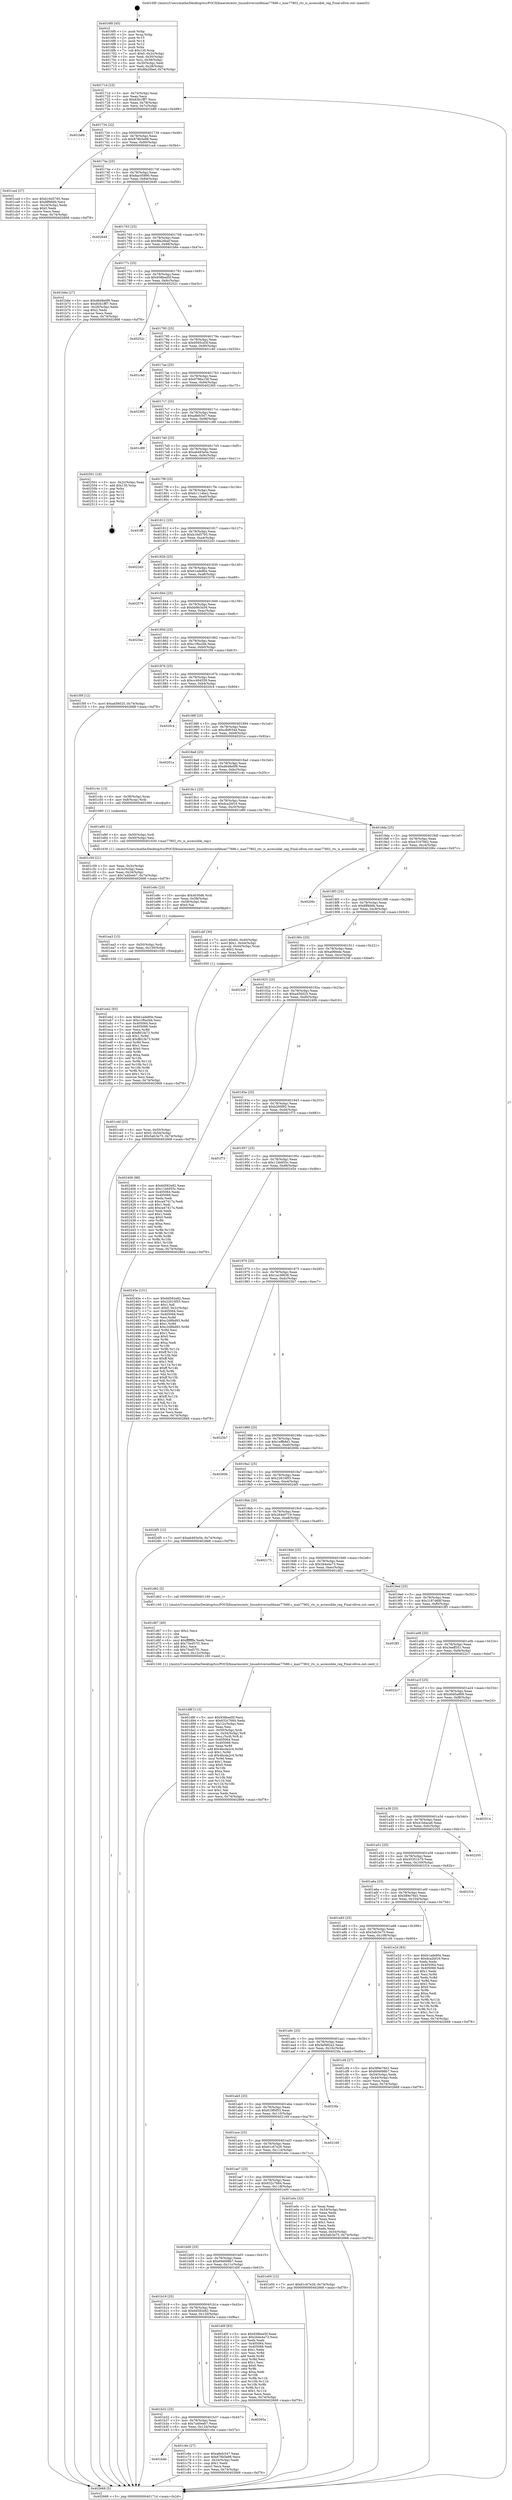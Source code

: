 digraph "0x4016f0" {
  label = "0x4016f0 (/mnt/c/Users/mathe/Desktop/tcc/POCII/binaries/extr_linuxdriversmfdmax77686.c_max77802_rtc_is_accessible_reg_Final-ollvm.out::main(0))"
  labelloc = "t"
  node[shape=record]

  Entry [label="",width=0.3,height=0.3,shape=circle,fillcolor=black,style=filled]
  "0x40171d" [label="{
     0x40171d [23]\l
     | [instrs]\l
     &nbsp;&nbsp;0x40171d \<+3\>: mov -0x74(%rbp),%eax\l
     &nbsp;&nbsp;0x401720 \<+2\>: mov %eax,%ecx\l
     &nbsp;&nbsp;0x401722 \<+6\>: sub $0x83b1fff7,%ecx\l
     &nbsp;&nbsp;0x401728 \<+3\>: mov %eax,-0x78(%rbp)\l
     &nbsp;&nbsp;0x40172b \<+3\>: mov %ecx,-0x7c(%rbp)\l
     &nbsp;&nbsp;0x40172e \<+6\>: je 0000000000401b89 \<main+0x499\>\l
  }"]
  "0x401b89" [label="{
     0x401b89\l
  }", style=dashed]
  "0x401734" [label="{
     0x401734 [22]\l
     | [instrs]\l
     &nbsp;&nbsp;0x401734 \<+5\>: jmp 0000000000401739 \<main+0x49\>\l
     &nbsp;&nbsp;0x401739 \<+3\>: mov -0x78(%rbp),%eax\l
     &nbsp;&nbsp;0x40173c \<+5\>: sub $0x878b5e98,%eax\l
     &nbsp;&nbsp;0x401741 \<+3\>: mov %eax,-0x80(%rbp)\l
     &nbsp;&nbsp;0x401744 \<+6\>: je 0000000000401ca4 \<main+0x5b4\>\l
  }"]
  Exit [label="",width=0.3,height=0.3,shape=circle,fillcolor=black,style=filled,peripheries=2]
  "0x401ca4" [label="{
     0x401ca4 [27]\l
     | [instrs]\l
     &nbsp;&nbsp;0x401ca4 \<+5\>: mov $0xb16d5765,%eax\l
     &nbsp;&nbsp;0x401ca9 \<+5\>: mov $0x8ff466b,%ecx\l
     &nbsp;&nbsp;0x401cae \<+3\>: mov -0x24(%rbp),%edx\l
     &nbsp;&nbsp;0x401cb1 \<+3\>: cmp $0x0,%edx\l
     &nbsp;&nbsp;0x401cb4 \<+3\>: cmove %ecx,%eax\l
     &nbsp;&nbsp;0x401cb7 \<+3\>: mov %eax,-0x74(%rbp)\l
     &nbsp;&nbsp;0x401cba \<+5\>: jmp 0000000000402668 \<main+0xf78\>\l
  }"]
  "0x40174a" [label="{
     0x40174a [25]\l
     | [instrs]\l
     &nbsp;&nbsp;0x40174a \<+5\>: jmp 000000000040174f \<main+0x5f\>\l
     &nbsp;&nbsp;0x40174f \<+3\>: mov -0x78(%rbp),%eax\l
     &nbsp;&nbsp;0x401752 \<+5\>: sub $0x8ac05890,%eax\l
     &nbsp;&nbsp;0x401757 \<+6\>: mov %eax,-0x84(%rbp)\l
     &nbsp;&nbsp;0x40175d \<+6\>: je 0000000000402649 \<main+0xf59\>\l
  }"]
  "0x401eb2" [label="{
     0x401eb2 [93]\l
     | [instrs]\l
     &nbsp;&nbsp;0x401eb2 \<+5\>: mov $0xb1ade80e,%eax\l
     &nbsp;&nbsp;0x401eb7 \<+5\>: mov $0xc1f6a2bb,%esi\l
     &nbsp;&nbsp;0x401ebc \<+7\>: mov 0x405064,%ecx\l
     &nbsp;&nbsp;0x401ec3 \<+7\>: mov 0x405068,%edx\l
     &nbsp;&nbsp;0x401eca \<+3\>: mov %ecx,%r8d\l
     &nbsp;&nbsp;0x401ecd \<+7\>: sub $0xffd1fa73,%r8d\l
     &nbsp;&nbsp;0x401ed4 \<+4\>: sub $0x1,%r8d\l
     &nbsp;&nbsp;0x401ed8 \<+7\>: add $0xffd1fa73,%r8d\l
     &nbsp;&nbsp;0x401edf \<+4\>: imul %r8d,%ecx\l
     &nbsp;&nbsp;0x401ee3 \<+3\>: and $0x1,%ecx\l
     &nbsp;&nbsp;0x401ee6 \<+3\>: cmp $0x0,%ecx\l
     &nbsp;&nbsp;0x401ee9 \<+4\>: sete %r9b\l
     &nbsp;&nbsp;0x401eed \<+3\>: cmp $0xa,%edx\l
     &nbsp;&nbsp;0x401ef0 \<+4\>: setl %r10b\l
     &nbsp;&nbsp;0x401ef4 \<+3\>: mov %r9b,%r11b\l
     &nbsp;&nbsp;0x401ef7 \<+3\>: and %r10b,%r11b\l
     &nbsp;&nbsp;0x401efa \<+3\>: xor %r10b,%r9b\l
     &nbsp;&nbsp;0x401efd \<+3\>: or %r9b,%r11b\l
     &nbsp;&nbsp;0x401f00 \<+4\>: test $0x1,%r11b\l
     &nbsp;&nbsp;0x401f04 \<+3\>: cmovne %esi,%eax\l
     &nbsp;&nbsp;0x401f07 \<+3\>: mov %eax,-0x74(%rbp)\l
     &nbsp;&nbsp;0x401f0a \<+5\>: jmp 0000000000402668 \<main+0xf78\>\l
  }"]
  "0x402649" [label="{
     0x402649\l
  }", style=dashed]
  "0x401763" [label="{
     0x401763 [25]\l
     | [instrs]\l
     &nbsp;&nbsp;0x401763 \<+5\>: jmp 0000000000401768 \<main+0x78\>\l
     &nbsp;&nbsp;0x401768 \<+3\>: mov -0x78(%rbp),%eax\l
     &nbsp;&nbsp;0x40176b \<+5\>: sub $0x8fa26bef,%eax\l
     &nbsp;&nbsp;0x401770 \<+6\>: mov %eax,-0x88(%rbp)\l
     &nbsp;&nbsp;0x401776 \<+6\>: je 0000000000401b6e \<main+0x47e\>\l
  }"]
  "0x401ea3" [label="{
     0x401ea3 [15]\l
     | [instrs]\l
     &nbsp;&nbsp;0x401ea3 \<+4\>: mov -0x50(%rbp),%rdi\l
     &nbsp;&nbsp;0x401ea7 \<+6\>: mov %eax,-0x130(%rbp)\l
     &nbsp;&nbsp;0x401ead \<+5\>: call 0000000000401030 \<free@plt\>\l
     | [calls]\l
     &nbsp;&nbsp;0x401030 \{1\} (unknown)\l
  }"]
  "0x401b6e" [label="{
     0x401b6e [27]\l
     | [instrs]\l
     &nbsp;&nbsp;0x401b6e \<+5\>: mov $0xd648e0f9,%eax\l
     &nbsp;&nbsp;0x401b73 \<+5\>: mov $0x83b1fff7,%ecx\l
     &nbsp;&nbsp;0x401b78 \<+3\>: mov -0x28(%rbp),%edx\l
     &nbsp;&nbsp;0x401b7b \<+3\>: cmp $0x2,%edx\l
     &nbsp;&nbsp;0x401b7e \<+3\>: cmovne %ecx,%eax\l
     &nbsp;&nbsp;0x401b81 \<+3\>: mov %eax,-0x74(%rbp)\l
     &nbsp;&nbsp;0x401b84 \<+5\>: jmp 0000000000402668 \<main+0xf78\>\l
  }"]
  "0x40177c" [label="{
     0x40177c [25]\l
     | [instrs]\l
     &nbsp;&nbsp;0x40177c \<+5\>: jmp 0000000000401781 \<main+0x91\>\l
     &nbsp;&nbsp;0x401781 \<+3\>: mov -0x78(%rbp),%eax\l
     &nbsp;&nbsp;0x401784 \<+5\>: sub $0x938bed5f,%eax\l
     &nbsp;&nbsp;0x401789 \<+6\>: mov %eax,-0x8c(%rbp)\l
     &nbsp;&nbsp;0x40178f \<+6\>: je 000000000040252c \<main+0xe3c\>\l
  }"]
  "0x402668" [label="{
     0x402668 [5]\l
     | [instrs]\l
     &nbsp;&nbsp;0x402668 \<+5\>: jmp 000000000040171d \<main+0x2d\>\l
  }"]
  "0x4016f0" [label="{
     0x4016f0 [45]\l
     | [instrs]\l
     &nbsp;&nbsp;0x4016f0 \<+1\>: push %rbp\l
     &nbsp;&nbsp;0x4016f1 \<+3\>: mov %rsp,%rbp\l
     &nbsp;&nbsp;0x4016f4 \<+2\>: push %r15\l
     &nbsp;&nbsp;0x4016f6 \<+2\>: push %r14\l
     &nbsp;&nbsp;0x4016f8 \<+2\>: push %r12\l
     &nbsp;&nbsp;0x4016fa \<+1\>: push %rbx\l
     &nbsp;&nbsp;0x4016fb \<+7\>: sub $0x130,%rsp\l
     &nbsp;&nbsp;0x401702 \<+7\>: movl $0x0,-0x2c(%rbp)\l
     &nbsp;&nbsp;0x401709 \<+3\>: mov %edi,-0x30(%rbp)\l
     &nbsp;&nbsp;0x40170c \<+4\>: mov %rsi,-0x38(%rbp)\l
     &nbsp;&nbsp;0x401710 \<+3\>: mov -0x30(%rbp),%edi\l
     &nbsp;&nbsp;0x401713 \<+3\>: mov %edi,-0x28(%rbp)\l
     &nbsp;&nbsp;0x401716 \<+7\>: movl $0x8fa26bef,-0x74(%rbp)\l
  }"]
  "0x401e8c" [label="{
     0x401e8c [23]\l
     | [instrs]\l
     &nbsp;&nbsp;0x401e8c \<+10\>: movabs $0x4030d6,%rdi\l
     &nbsp;&nbsp;0x401e96 \<+3\>: mov %eax,-0x58(%rbp)\l
     &nbsp;&nbsp;0x401e99 \<+3\>: mov -0x58(%rbp),%esi\l
     &nbsp;&nbsp;0x401e9c \<+2\>: mov $0x0,%al\l
     &nbsp;&nbsp;0x401e9e \<+5\>: call 0000000000401040 \<printf@plt\>\l
     | [calls]\l
     &nbsp;&nbsp;0x401040 \{1\} (unknown)\l
  }"]
  "0x40252c" [label="{
     0x40252c\l
  }", style=dashed]
  "0x401795" [label="{
     0x401795 [25]\l
     | [instrs]\l
     &nbsp;&nbsp;0x401795 \<+5\>: jmp 000000000040179a \<main+0xaa\>\l
     &nbsp;&nbsp;0x40179a \<+3\>: mov -0x78(%rbp),%eax\l
     &nbsp;&nbsp;0x40179d \<+5\>: sub $0x9595cd3f,%eax\l
     &nbsp;&nbsp;0x4017a2 \<+6\>: mov %eax,-0x90(%rbp)\l
     &nbsp;&nbsp;0x4017a8 \<+6\>: je 0000000000401c40 \<main+0x550\>\l
  }"]
  "0x401d8f" [label="{
     0x401d8f [113]\l
     | [instrs]\l
     &nbsp;&nbsp;0x401d8f \<+5\>: mov $0x938bed5f,%ecx\l
     &nbsp;&nbsp;0x401d94 \<+5\>: mov $0x632c7684,%edx\l
     &nbsp;&nbsp;0x401d99 \<+6\>: mov -0x12c(%rbp),%esi\l
     &nbsp;&nbsp;0x401d9f \<+3\>: imul %eax,%esi\l
     &nbsp;&nbsp;0x401da2 \<+4\>: mov -0x50(%rbp),%rdi\l
     &nbsp;&nbsp;0x401da6 \<+4\>: movslq -0x54(%rbp),%r8\l
     &nbsp;&nbsp;0x401daa \<+4\>: mov %esi,(%rdi,%r8,4)\l
     &nbsp;&nbsp;0x401dae \<+7\>: mov 0x405064,%eax\l
     &nbsp;&nbsp;0x401db5 \<+7\>: mov 0x405068,%esi\l
     &nbsp;&nbsp;0x401dbc \<+3\>: mov %eax,%r9d\l
     &nbsp;&nbsp;0x401dbf \<+7\>: add $0x4bcda2c4,%r9d\l
     &nbsp;&nbsp;0x401dc6 \<+4\>: sub $0x1,%r9d\l
     &nbsp;&nbsp;0x401dca \<+7\>: sub $0x4bcda2c4,%r9d\l
     &nbsp;&nbsp;0x401dd1 \<+4\>: imul %r9d,%eax\l
     &nbsp;&nbsp;0x401dd5 \<+3\>: and $0x1,%eax\l
     &nbsp;&nbsp;0x401dd8 \<+3\>: cmp $0x0,%eax\l
     &nbsp;&nbsp;0x401ddb \<+4\>: sete %r10b\l
     &nbsp;&nbsp;0x401ddf \<+3\>: cmp $0xa,%esi\l
     &nbsp;&nbsp;0x401de2 \<+4\>: setl %r11b\l
     &nbsp;&nbsp;0x401de6 \<+3\>: mov %r10b,%bl\l
     &nbsp;&nbsp;0x401de9 \<+3\>: and %r11b,%bl\l
     &nbsp;&nbsp;0x401dec \<+3\>: xor %r11b,%r10b\l
     &nbsp;&nbsp;0x401def \<+3\>: or %r10b,%bl\l
     &nbsp;&nbsp;0x401df2 \<+3\>: test $0x1,%bl\l
     &nbsp;&nbsp;0x401df5 \<+3\>: cmovne %edx,%ecx\l
     &nbsp;&nbsp;0x401df8 \<+3\>: mov %ecx,-0x74(%rbp)\l
     &nbsp;&nbsp;0x401dfb \<+5\>: jmp 0000000000402668 \<main+0xf78\>\l
  }"]
  "0x401c40" [label="{
     0x401c40\l
  }", style=dashed]
  "0x4017ae" [label="{
     0x4017ae [25]\l
     | [instrs]\l
     &nbsp;&nbsp;0x4017ae \<+5\>: jmp 00000000004017b3 \<main+0xc3\>\l
     &nbsp;&nbsp;0x4017b3 \<+3\>: mov -0x78(%rbp),%eax\l
     &nbsp;&nbsp;0x4017b6 \<+5\>: sub $0x9796a158,%eax\l
     &nbsp;&nbsp;0x4017bb \<+6\>: mov %eax,-0x94(%rbp)\l
     &nbsp;&nbsp;0x4017c1 \<+6\>: je 0000000000402365 \<main+0xc75\>\l
  }"]
  "0x401d67" [label="{
     0x401d67 [40]\l
     | [instrs]\l
     &nbsp;&nbsp;0x401d67 \<+5\>: mov $0x2,%ecx\l
     &nbsp;&nbsp;0x401d6c \<+1\>: cltd\l
     &nbsp;&nbsp;0x401d6d \<+2\>: idiv %ecx\l
     &nbsp;&nbsp;0x401d6f \<+6\>: imul $0xfffffffe,%edx,%ecx\l
     &nbsp;&nbsp;0x401d75 \<+6\>: add $0x73ed57f1,%ecx\l
     &nbsp;&nbsp;0x401d7b \<+3\>: add $0x1,%ecx\l
     &nbsp;&nbsp;0x401d7e \<+6\>: sub $0x73ed57f1,%ecx\l
     &nbsp;&nbsp;0x401d84 \<+6\>: mov %ecx,-0x12c(%rbp)\l
     &nbsp;&nbsp;0x401d8a \<+5\>: call 0000000000401160 \<next_i\>\l
     | [calls]\l
     &nbsp;&nbsp;0x401160 \{1\} (/mnt/c/Users/mathe/Desktop/tcc/POCII/binaries/extr_linuxdriversmfdmax77686.c_max77802_rtc_is_accessible_reg_Final-ollvm.out::next_i)\l
  }"]
  "0x402365" [label="{
     0x402365\l
  }", style=dashed]
  "0x4017c7" [label="{
     0x4017c7 [25]\l
     | [instrs]\l
     &nbsp;&nbsp;0x4017c7 \<+5\>: jmp 00000000004017cc \<main+0xdc\>\l
     &nbsp;&nbsp;0x4017cc \<+3\>: mov -0x78(%rbp),%eax\l
     &nbsp;&nbsp;0x4017cf \<+5\>: sub $0xa8efc547,%eax\l
     &nbsp;&nbsp;0x4017d4 \<+6\>: mov %eax,-0x98(%rbp)\l
     &nbsp;&nbsp;0x4017da \<+6\>: je 0000000000401c89 \<main+0x599\>\l
  }"]
  "0x401cdd" [label="{
     0x401cdd [23]\l
     | [instrs]\l
     &nbsp;&nbsp;0x401cdd \<+4\>: mov %rax,-0x50(%rbp)\l
     &nbsp;&nbsp;0x401ce1 \<+7\>: movl $0x0,-0x54(%rbp)\l
     &nbsp;&nbsp;0x401ce8 \<+7\>: movl $0x5afc3e75,-0x74(%rbp)\l
     &nbsp;&nbsp;0x401cef \<+5\>: jmp 0000000000402668 \<main+0xf78\>\l
  }"]
  "0x401c89" [label="{
     0x401c89\l
  }", style=dashed]
  "0x4017e0" [label="{
     0x4017e0 [25]\l
     | [instrs]\l
     &nbsp;&nbsp;0x4017e0 \<+5\>: jmp 00000000004017e5 \<main+0xf5\>\l
     &nbsp;&nbsp;0x4017e5 \<+3\>: mov -0x78(%rbp),%eax\l
     &nbsp;&nbsp;0x4017e8 \<+5\>: sub $0xab493e5e,%eax\l
     &nbsp;&nbsp;0x4017ed \<+6\>: mov %eax,-0x9c(%rbp)\l
     &nbsp;&nbsp;0x4017f3 \<+6\>: je 0000000000402501 \<main+0xe11\>\l
  }"]
  "0x401b4b" [label="{
     0x401b4b\l
  }", style=dashed]
  "0x402501" [label="{
     0x402501 [19]\l
     | [instrs]\l
     &nbsp;&nbsp;0x402501 \<+3\>: mov -0x2c(%rbp),%eax\l
     &nbsp;&nbsp;0x402504 \<+7\>: add $0x130,%rsp\l
     &nbsp;&nbsp;0x40250b \<+1\>: pop %rbx\l
     &nbsp;&nbsp;0x40250c \<+2\>: pop %r12\l
     &nbsp;&nbsp;0x40250e \<+2\>: pop %r14\l
     &nbsp;&nbsp;0x402510 \<+2\>: pop %r15\l
     &nbsp;&nbsp;0x402512 \<+1\>: pop %rbp\l
     &nbsp;&nbsp;0x402513 \<+1\>: ret\l
  }"]
  "0x4017f9" [label="{
     0x4017f9 [25]\l
     | [instrs]\l
     &nbsp;&nbsp;0x4017f9 \<+5\>: jmp 00000000004017fe \<main+0x10e\>\l
     &nbsp;&nbsp;0x4017fe \<+3\>: mov -0x78(%rbp),%eax\l
     &nbsp;&nbsp;0x401801 \<+5\>: sub $0xb1114be2,%eax\l
     &nbsp;&nbsp;0x401806 \<+6\>: mov %eax,-0xa0(%rbp)\l
     &nbsp;&nbsp;0x40180c \<+6\>: je 0000000000401fff \<main+0x90f\>\l
  }"]
  "0x401c6e" [label="{
     0x401c6e [27]\l
     | [instrs]\l
     &nbsp;&nbsp;0x401c6e \<+5\>: mov $0xa8efc547,%eax\l
     &nbsp;&nbsp;0x401c73 \<+5\>: mov $0x878b5e98,%ecx\l
     &nbsp;&nbsp;0x401c78 \<+3\>: mov -0x24(%rbp),%edx\l
     &nbsp;&nbsp;0x401c7b \<+3\>: cmp $0x1,%edx\l
     &nbsp;&nbsp;0x401c7e \<+3\>: cmovl %ecx,%eax\l
     &nbsp;&nbsp;0x401c81 \<+3\>: mov %eax,-0x74(%rbp)\l
     &nbsp;&nbsp;0x401c84 \<+5\>: jmp 0000000000402668 \<main+0xf78\>\l
  }"]
  "0x401fff" [label="{
     0x401fff\l
  }", style=dashed]
  "0x401812" [label="{
     0x401812 [25]\l
     | [instrs]\l
     &nbsp;&nbsp;0x401812 \<+5\>: jmp 0000000000401817 \<main+0x127\>\l
     &nbsp;&nbsp;0x401817 \<+3\>: mov -0x78(%rbp),%eax\l
     &nbsp;&nbsp;0x40181a \<+5\>: sub $0xb16d5765,%eax\l
     &nbsp;&nbsp;0x40181f \<+6\>: mov %eax,-0xa4(%rbp)\l
     &nbsp;&nbsp;0x401825 \<+6\>: je 00000000004022d3 \<main+0xbe3\>\l
  }"]
  "0x401b32" [label="{
     0x401b32 [25]\l
     | [instrs]\l
     &nbsp;&nbsp;0x401b32 \<+5\>: jmp 0000000000401b37 \<main+0x447\>\l
     &nbsp;&nbsp;0x401b37 \<+3\>: mov -0x78(%rbp),%eax\l
     &nbsp;&nbsp;0x401b3a \<+5\>: sub $0x7a40eeb7,%eax\l
     &nbsp;&nbsp;0x401b3f \<+6\>: mov %eax,-0x124(%rbp)\l
     &nbsp;&nbsp;0x401b45 \<+6\>: je 0000000000401c6e \<main+0x57e\>\l
  }"]
  "0x4022d3" [label="{
     0x4022d3\l
  }", style=dashed]
  "0x40182b" [label="{
     0x40182b [25]\l
     | [instrs]\l
     &nbsp;&nbsp;0x40182b \<+5\>: jmp 0000000000401830 \<main+0x140\>\l
     &nbsp;&nbsp;0x401830 \<+3\>: mov -0x78(%rbp),%eax\l
     &nbsp;&nbsp;0x401833 \<+5\>: sub $0xb1ade80e,%eax\l
     &nbsp;&nbsp;0x401838 \<+6\>: mov %eax,-0xa8(%rbp)\l
     &nbsp;&nbsp;0x40183e \<+6\>: je 0000000000402579 \<main+0xe89\>\l
  }"]
  "0x40265a" [label="{
     0x40265a\l
  }", style=dashed]
  "0x402579" [label="{
     0x402579\l
  }", style=dashed]
  "0x401844" [label="{
     0x401844 [25]\l
     | [instrs]\l
     &nbsp;&nbsp;0x401844 \<+5\>: jmp 0000000000401849 \<main+0x159\>\l
     &nbsp;&nbsp;0x401849 \<+3\>: mov -0x78(%rbp),%eax\l
     &nbsp;&nbsp;0x40184c \<+5\>: sub $0xbb9b3a56,%eax\l
     &nbsp;&nbsp;0x401851 \<+6\>: mov %eax,-0xac(%rbp)\l
     &nbsp;&nbsp;0x401857 \<+6\>: je 00000000004025ec \<main+0xefc\>\l
  }"]
  "0x401b19" [label="{
     0x401b19 [25]\l
     | [instrs]\l
     &nbsp;&nbsp;0x401b19 \<+5\>: jmp 0000000000401b1e \<main+0x42e\>\l
     &nbsp;&nbsp;0x401b1e \<+3\>: mov -0x78(%rbp),%eax\l
     &nbsp;&nbsp;0x401b21 \<+5\>: sub $0x6d582e82,%eax\l
     &nbsp;&nbsp;0x401b26 \<+6\>: mov %eax,-0x120(%rbp)\l
     &nbsp;&nbsp;0x401b2c \<+6\>: je 000000000040265a \<main+0xf6a\>\l
  }"]
  "0x4025ec" [label="{
     0x4025ec\l
  }", style=dashed]
  "0x40185d" [label="{
     0x40185d [25]\l
     | [instrs]\l
     &nbsp;&nbsp;0x40185d \<+5\>: jmp 0000000000401862 \<main+0x172\>\l
     &nbsp;&nbsp;0x401862 \<+3\>: mov -0x78(%rbp),%eax\l
     &nbsp;&nbsp;0x401865 \<+5\>: sub $0xc1f6a2bb,%eax\l
     &nbsp;&nbsp;0x40186a \<+6\>: mov %eax,-0xb0(%rbp)\l
     &nbsp;&nbsp;0x401870 \<+6\>: je 0000000000401f0f \<main+0x81f\>\l
  }"]
  "0x401d0f" [label="{
     0x401d0f [83]\l
     | [instrs]\l
     &nbsp;&nbsp;0x401d0f \<+5\>: mov $0x938bed5f,%eax\l
     &nbsp;&nbsp;0x401d14 \<+5\>: mov $0x2b4e4a73,%ecx\l
     &nbsp;&nbsp;0x401d19 \<+2\>: xor %edx,%edx\l
     &nbsp;&nbsp;0x401d1b \<+7\>: mov 0x405064,%esi\l
     &nbsp;&nbsp;0x401d22 \<+7\>: mov 0x405068,%edi\l
     &nbsp;&nbsp;0x401d29 \<+3\>: sub $0x1,%edx\l
     &nbsp;&nbsp;0x401d2c \<+3\>: mov %esi,%r8d\l
     &nbsp;&nbsp;0x401d2f \<+3\>: add %edx,%r8d\l
     &nbsp;&nbsp;0x401d32 \<+4\>: imul %r8d,%esi\l
     &nbsp;&nbsp;0x401d36 \<+3\>: and $0x1,%esi\l
     &nbsp;&nbsp;0x401d39 \<+3\>: cmp $0x0,%esi\l
     &nbsp;&nbsp;0x401d3c \<+4\>: sete %r9b\l
     &nbsp;&nbsp;0x401d40 \<+3\>: cmp $0xa,%edi\l
     &nbsp;&nbsp;0x401d43 \<+4\>: setl %r10b\l
     &nbsp;&nbsp;0x401d47 \<+3\>: mov %r9b,%r11b\l
     &nbsp;&nbsp;0x401d4a \<+3\>: and %r10b,%r11b\l
     &nbsp;&nbsp;0x401d4d \<+3\>: xor %r10b,%r9b\l
     &nbsp;&nbsp;0x401d50 \<+3\>: or %r9b,%r11b\l
     &nbsp;&nbsp;0x401d53 \<+4\>: test $0x1,%r11b\l
     &nbsp;&nbsp;0x401d57 \<+3\>: cmovne %ecx,%eax\l
     &nbsp;&nbsp;0x401d5a \<+3\>: mov %eax,-0x74(%rbp)\l
     &nbsp;&nbsp;0x401d5d \<+5\>: jmp 0000000000402668 \<main+0xf78\>\l
  }"]
  "0x401f0f" [label="{
     0x401f0f [12]\l
     | [instrs]\l
     &nbsp;&nbsp;0x401f0f \<+7\>: movl $0xa456025,-0x74(%rbp)\l
     &nbsp;&nbsp;0x401f16 \<+5\>: jmp 0000000000402668 \<main+0xf78\>\l
  }"]
  "0x401876" [label="{
     0x401876 [25]\l
     | [instrs]\l
     &nbsp;&nbsp;0x401876 \<+5\>: jmp 000000000040187b \<main+0x18b\>\l
     &nbsp;&nbsp;0x40187b \<+3\>: mov -0x78(%rbp),%eax\l
     &nbsp;&nbsp;0x40187e \<+5\>: sub $0xcc494559,%eax\l
     &nbsp;&nbsp;0x401883 \<+6\>: mov %eax,-0xb4(%rbp)\l
     &nbsp;&nbsp;0x401889 \<+6\>: je 00000000004020c4 \<main+0x9d4\>\l
  }"]
  "0x401b00" [label="{
     0x401b00 [25]\l
     | [instrs]\l
     &nbsp;&nbsp;0x401b00 \<+5\>: jmp 0000000000401b05 \<main+0x415\>\l
     &nbsp;&nbsp;0x401b05 \<+3\>: mov -0x78(%rbp),%eax\l
     &nbsp;&nbsp;0x401b08 \<+5\>: sub $0x694698b7,%eax\l
     &nbsp;&nbsp;0x401b0d \<+6\>: mov %eax,-0x11c(%rbp)\l
     &nbsp;&nbsp;0x401b13 \<+6\>: je 0000000000401d0f \<main+0x61f\>\l
  }"]
  "0x4020c4" [label="{
     0x4020c4\l
  }", style=dashed]
  "0x40188f" [label="{
     0x40188f [25]\l
     | [instrs]\l
     &nbsp;&nbsp;0x40188f \<+5\>: jmp 0000000000401894 \<main+0x1a4\>\l
     &nbsp;&nbsp;0x401894 \<+3\>: mov -0x78(%rbp),%eax\l
     &nbsp;&nbsp;0x401897 \<+5\>: sub $0xcfbf034d,%eax\l
     &nbsp;&nbsp;0x40189c \<+6\>: mov %eax,-0xb8(%rbp)\l
     &nbsp;&nbsp;0x4018a2 \<+6\>: je 000000000040201a \<main+0x92a\>\l
  }"]
  "0x401e00" [label="{
     0x401e00 [12]\l
     | [instrs]\l
     &nbsp;&nbsp;0x401e00 \<+7\>: movl $0x61c67e26,-0x74(%rbp)\l
     &nbsp;&nbsp;0x401e07 \<+5\>: jmp 0000000000402668 \<main+0xf78\>\l
  }"]
  "0x40201a" [label="{
     0x40201a\l
  }", style=dashed]
  "0x4018a8" [label="{
     0x4018a8 [25]\l
     | [instrs]\l
     &nbsp;&nbsp;0x4018a8 \<+5\>: jmp 00000000004018ad \<main+0x1bd\>\l
     &nbsp;&nbsp;0x4018ad \<+3\>: mov -0x78(%rbp),%eax\l
     &nbsp;&nbsp;0x4018b0 \<+5\>: sub $0xd648e0f9,%eax\l
     &nbsp;&nbsp;0x4018b5 \<+6\>: mov %eax,-0xbc(%rbp)\l
     &nbsp;&nbsp;0x4018bb \<+6\>: je 0000000000401c4c \<main+0x55c\>\l
  }"]
  "0x401ae7" [label="{
     0x401ae7 [25]\l
     | [instrs]\l
     &nbsp;&nbsp;0x401ae7 \<+5\>: jmp 0000000000401aec \<main+0x3fc\>\l
     &nbsp;&nbsp;0x401aec \<+3\>: mov -0x78(%rbp),%eax\l
     &nbsp;&nbsp;0x401aef \<+5\>: sub $0x632c7684,%eax\l
     &nbsp;&nbsp;0x401af4 \<+6\>: mov %eax,-0x118(%rbp)\l
     &nbsp;&nbsp;0x401afa \<+6\>: je 0000000000401e00 \<main+0x710\>\l
  }"]
  "0x401c4c" [label="{
     0x401c4c [13]\l
     | [instrs]\l
     &nbsp;&nbsp;0x401c4c \<+4\>: mov -0x38(%rbp),%rax\l
     &nbsp;&nbsp;0x401c50 \<+4\>: mov 0x8(%rax),%rdi\l
     &nbsp;&nbsp;0x401c54 \<+5\>: call 0000000000401060 \<atoi@plt\>\l
     | [calls]\l
     &nbsp;&nbsp;0x401060 \{1\} (unknown)\l
  }"]
  "0x4018c1" [label="{
     0x4018c1 [25]\l
     | [instrs]\l
     &nbsp;&nbsp;0x4018c1 \<+5\>: jmp 00000000004018c6 \<main+0x1d6\>\l
     &nbsp;&nbsp;0x4018c6 \<+3\>: mov -0x78(%rbp),%eax\l
     &nbsp;&nbsp;0x4018c9 \<+5\>: sub $0xdca2bf16,%eax\l
     &nbsp;&nbsp;0x4018ce \<+6\>: mov %eax,-0xc0(%rbp)\l
     &nbsp;&nbsp;0x4018d4 \<+6\>: je 0000000000401e80 \<main+0x790\>\l
  }"]
  "0x401c59" [label="{
     0x401c59 [21]\l
     | [instrs]\l
     &nbsp;&nbsp;0x401c59 \<+3\>: mov %eax,-0x3c(%rbp)\l
     &nbsp;&nbsp;0x401c5c \<+3\>: mov -0x3c(%rbp),%eax\l
     &nbsp;&nbsp;0x401c5f \<+3\>: mov %eax,-0x24(%rbp)\l
     &nbsp;&nbsp;0x401c62 \<+7\>: movl $0x7a40eeb7,-0x74(%rbp)\l
     &nbsp;&nbsp;0x401c69 \<+5\>: jmp 0000000000402668 \<main+0xf78\>\l
  }"]
  "0x401e0c" [label="{
     0x401e0c [33]\l
     | [instrs]\l
     &nbsp;&nbsp;0x401e0c \<+2\>: xor %eax,%eax\l
     &nbsp;&nbsp;0x401e0e \<+3\>: mov -0x54(%rbp),%ecx\l
     &nbsp;&nbsp;0x401e11 \<+2\>: mov %eax,%edx\l
     &nbsp;&nbsp;0x401e13 \<+2\>: sub %ecx,%edx\l
     &nbsp;&nbsp;0x401e15 \<+2\>: mov %eax,%ecx\l
     &nbsp;&nbsp;0x401e17 \<+3\>: sub $0x1,%ecx\l
     &nbsp;&nbsp;0x401e1a \<+2\>: add %ecx,%edx\l
     &nbsp;&nbsp;0x401e1c \<+2\>: sub %edx,%eax\l
     &nbsp;&nbsp;0x401e1e \<+3\>: mov %eax,-0x54(%rbp)\l
     &nbsp;&nbsp;0x401e21 \<+7\>: movl $0x5afc3e75,-0x74(%rbp)\l
     &nbsp;&nbsp;0x401e28 \<+5\>: jmp 0000000000402668 \<main+0xf78\>\l
  }"]
  "0x401e80" [label="{
     0x401e80 [12]\l
     | [instrs]\l
     &nbsp;&nbsp;0x401e80 \<+4\>: mov -0x50(%rbp),%rdi\l
     &nbsp;&nbsp;0x401e84 \<+3\>: mov -0x40(%rbp),%esi\l
     &nbsp;&nbsp;0x401e87 \<+5\>: call 0000000000401630 \<max77802_rtc_is_accessible_reg\>\l
     | [calls]\l
     &nbsp;&nbsp;0x401630 \{1\} (/mnt/c/Users/mathe/Desktop/tcc/POCII/binaries/extr_linuxdriversmfdmax77686.c_max77802_rtc_is_accessible_reg_Final-ollvm.out::max77802_rtc_is_accessible_reg)\l
  }"]
  "0x4018da" [label="{
     0x4018da [25]\l
     | [instrs]\l
     &nbsp;&nbsp;0x4018da \<+5\>: jmp 00000000004018df \<main+0x1ef\>\l
     &nbsp;&nbsp;0x4018df \<+3\>: mov -0x78(%rbp),%eax\l
     &nbsp;&nbsp;0x4018e2 \<+5\>: sub $0xe3167b62,%eax\l
     &nbsp;&nbsp;0x4018e7 \<+6\>: mov %eax,-0xc4(%rbp)\l
     &nbsp;&nbsp;0x4018ed \<+6\>: je 000000000040206c \<main+0x97c\>\l
  }"]
  "0x401ace" [label="{
     0x401ace [25]\l
     | [instrs]\l
     &nbsp;&nbsp;0x401ace \<+5\>: jmp 0000000000401ad3 \<main+0x3e3\>\l
     &nbsp;&nbsp;0x401ad3 \<+3\>: mov -0x78(%rbp),%eax\l
     &nbsp;&nbsp;0x401ad6 \<+5\>: sub $0x61c67e26,%eax\l
     &nbsp;&nbsp;0x401adb \<+6\>: mov %eax,-0x114(%rbp)\l
     &nbsp;&nbsp;0x401ae1 \<+6\>: je 0000000000401e0c \<main+0x71c\>\l
  }"]
  "0x40206c" [label="{
     0x40206c\l
  }", style=dashed]
  "0x4018f3" [label="{
     0x4018f3 [25]\l
     | [instrs]\l
     &nbsp;&nbsp;0x4018f3 \<+5\>: jmp 00000000004018f8 \<main+0x208\>\l
     &nbsp;&nbsp;0x4018f8 \<+3\>: mov -0x78(%rbp),%eax\l
     &nbsp;&nbsp;0x4018fb \<+5\>: sub $0x8ff466b,%eax\l
     &nbsp;&nbsp;0x401900 \<+6\>: mov %eax,-0xc8(%rbp)\l
     &nbsp;&nbsp;0x401906 \<+6\>: je 0000000000401cbf \<main+0x5cf\>\l
  }"]
  "0x402169" [label="{
     0x402169\l
  }", style=dashed]
  "0x401cbf" [label="{
     0x401cbf [30]\l
     | [instrs]\l
     &nbsp;&nbsp;0x401cbf \<+7\>: movl $0x64,-0x40(%rbp)\l
     &nbsp;&nbsp;0x401cc6 \<+7\>: movl $0x1,-0x44(%rbp)\l
     &nbsp;&nbsp;0x401ccd \<+4\>: movslq -0x44(%rbp),%rax\l
     &nbsp;&nbsp;0x401cd1 \<+4\>: shl $0x2,%rax\l
     &nbsp;&nbsp;0x401cd5 \<+3\>: mov %rax,%rdi\l
     &nbsp;&nbsp;0x401cd8 \<+5\>: call 0000000000401050 \<malloc@plt\>\l
     | [calls]\l
     &nbsp;&nbsp;0x401050 \{1\} (unknown)\l
  }"]
  "0x40190c" [label="{
     0x40190c [25]\l
     | [instrs]\l
     &nbsp;&nbsp;0x40190c \<+5\>: jmp 0000000000401911 \<main+0x221\>\l
     &nbsp;&nbsp;0x401911 \<+3\>: mov -0x78(%rbp),%eax\l
     &nbsp;&nbsp;0x401914 \<+5\>: sub $0xa06fede,%eax\l
     &nbsp;&nbsp;0x401919 \<+6\>: mov %eax,-0xcc(%rbp)\l
     &nbsp;&nbsp;0x40191f \<+6\>: je 00000000004022df \<main+0xbef\>\l
  }"]
  "0x401ab5" [label="{
     0x401ab5 [25]\l
     | [instrs]\l
     &nbsp;&nbsp;0x401ab5 \<+5\>: jmp 0000000000401aba \<main+0x3ca\>\l
     &nbsp;&nbsp;0x401aba \<+3\>: mov -0x78(%rbp),%eax\l
     &nbsp;&nbsp;0x401abd \<+5\>: sub $0x619f0f53,%eax\l
     &nbsp;&nbsp;0x401ac2 \<+6\>: mov %eax,-0x110(%rbp)\l
     &nbsp;&nbsp;0x401ac8 \<+6\>: je 0000000000402169 \<main+0xa79\>\l
  }"]
  "0x4022df" [label="{
     0x4022df\l
  }", style=dashed]
  "0x401925" [label="{
     0x401925 [25]\l
     | [instrs]\l
     &nbsp;&nbsp;0x401925 \<+5\>: jmp 000000000040192a \<main+0x23a\>\l
     &nbsp;&nbsp;0x40192a \<+3\>: mov -0x78(%rbp),%eax\l
     &nbsp;&nbsp;0x40192d \<+5\>: sub $0xa456025,%eax\l
     &nbsp;&nbsp;0x401932 \<+6\>: mov %eax,-0xd0(%rbp)\l
     &nbsp;&nbsp;0x401938 \<+6\>: je 0000000000402406 \<main+0xd16\>\l
  }"]
  "0x4023fa" [label="{
     0x4023fa\l
  }", style=dashed]
  "0x402406" [label="{
     0x402406 [88]\l
     | [instrs]\l
     &nbsp;&nbsp;0x402406 \<+5\>: mov $0x6d582e82,%eax\l
     &nbsp;&nbsp;0x40240b \<+5\>: mov $0x11bb955c,%ecx\l
     &nbsp;&nbsp;0x402410 \<+7\>: mov 0x405064,%edx\l
     &nbsp;&nbsp;0x402417 \<+7\>: mov 0x405068,%esi\l
     &nbsp;&nbsp;0x40241e \<+2\>: mov %edx,%edi\l
     &nbsp;&nbsp;0x402420 \<+6\>: sub $0xca47417a,%edi\l
     &nbsp;&nbsp;0x402426 \<+3\>: sub $0x1,%edi\l
     &nbsp;&nbsp;0x402429 \<+6\>: add $0xca47417a,%edi\l
     &nbsp;&nbsp;0x40242f \<+3\>: imul %edi,%edx\l
     &nbsp;&nbsp;0x402432 \<+3\>: and $0x1,%edx\l
     &nbsp;&nbsp;0x402435 \<+3\>: cmp $0x0,%edx\l
     &nbsp;&nbsp;0x402438 \<+4\>: sete %r8b\l
     &nbsp;&nbsp;0x40243c \<+3\>: cmp $0xa,%esi\l
     &nbsp;&nbsp;0x40243f \<+4\>: setl %r9b\l
     &nbsp;&nbsp;0x402443 \<+3\>: mov %r8b,%r10b\l
     &nbsp;&nbsp;0x402446 \<+3\>: and %r9b,%r10b\l
     &nbsp;&nbsp;0x402449 \<+3\>: xor %r9b,%r8b\l
     &nbsp;&nbsp;0x40244c \<+3\>: or %r8b,%r10b\l
     &nbsp;&nbsp;0x40244f \<+4\>: test $0x1,%r10b\l
     &nbsp;&nbsp;0x402453 \<+3\>: cmovne %ecx,%eax\l
     &nbsp;&nbsp;0x402456 \<+3\>: mov %eax,-0x74(%rbp)\l
     &nbsp;&nbsp;0x402459 \<+5\>: jmp 0000000000402668 \<main+0xf78\>\l
  }"]
  "0x40193e" [label="{
     0x40193e [25]\l
     | [instrs]\l
     &nbsp;&nbsp;0x40193e \<+5\>: jmp 0000000000401943 \<main+0x253\>\l
     &nbsp;&nbsp;0x401943 \<+3\>: mov -0x78(%rbp),%eax\l
     &nbsp;&nbsp;0x401946 \<+5\>: sub $0xb260f92,%eax\l
     &nbsp;&nbsp;0x40194b \<+6\>: mov %eax,-0xd4(%rbp)\l
     &nbsp;&nbsp;0x401951 \<+6\>: je 0000000000401f73 \<main+0x883\>\l
  }"]
  "0x401a9c" [label="{
     0x401a9c [25]\l
     | [instrs]\l
     &nbsp;&nbsp;0x401a9c \<+5\>: jmp 0000000000401aa1 \<main+0x3b1\>\l
     &nbsp;&nbsp;0x401aa1 \<+3\>: mov -0x78(%rbp),%eax\l
     &nbsp;&nbsp;0x401aa4 \<+5\>: sub $0x5ef482a2,%eax\l
     &nbsp;&nbsp;0x401aa9 \<+6\>: mov %eax,-0x10c(%rbp)\l
     &nbsp;&nbsp;0x401aaf \<+6\>: je 00000000004023fa \<main+0xd0a\>\l
  }"]
  "0x401f73" [label="{
     0x401f73\l
  }", style=dashed]
  "0x401957" [label="{
     0x401957 [25]\l
     | [instrs]\l
     &nbsp;&nbsp;0x401957 \<+5\>: jmp 000000000040195c \<main+0x26c\>\l
     &nbsp;&nbsp;0x40195c \<+3\>: mov -0x78(%rbp),%eax\l
     &nbsp;&nbsp;0x40195f \<+5\>: sub $0x11bb955c,%eax\l
     &nbsp;&nbsp;0x401964 \<+6\>: mov %eax,-0xd8(%rbp)\l
     &nbsp;&nbsp;0x40196a \<+6\>: je 000000000040245e \<main+0xd6e\>\l
  }"]
  "0x401cf4" [label="{
     0x401cf4 [27]\l
     | [instrs]\l
     &nbsp;&nbsp;0x401cf4 \<+5\>: mov $0x589e76d1,%eax\l
     &nbsp;&nbsp;0x401cf9 \<+5\>: mov $0x694698b7,%ecx\l
     &nbsp;&nbsp;0x401cfe \<+3\>: mov -0x54(%rbp),%edx\l
     &nbsp;&nbsp;0x401d01 \<+3\>: cmp -0x44(%rbp),%edx\l
     &nbsp;&nbsp;0x401d04 \<+3\>: cmovl %ecx,%eax\l
     &nbsp;&nbsp;0x401d07 \<+3\>: mov %eax,-0x74(%rbp)\l
     &nbsp;&nbsp;0x401d0a \<+5\>: jmp 0000000000402668 \<main+0xf78\>\l
  }"]
  "0x40245e" [label="{
     0x40245e [151]\l
     | [instrs]\l
     &nbsp;&nbsp;0x40245e \<+5\>: mov $0x6d582e82,%eax\l
     &nbsp;&nbsp;0x402463 \<+5\>: mov $0x22610f55,%ecx\l
     &nbsp;&nbsp;0x402468 \<+2\>: mov $0x1,%dl\l
     &nbsp;&nbsp;0x40246a \<+7\>: movl $0x0,-0x2c(%rbp)\l
     &nbsp;&nbsp;0x402471 \<+7\>: mov 0x405064,%esi\l
     &nbsp;&nbsp;0x402478 \<+7\>: mov 0x405068,%edi\l
     &nbsp;&nbsp;0x40247f \<+3\>: mov %esi,%r8d\l
     &nbsp;&nbsp;0x402482 \<+7\>: sub $0xc2d8bd93,%r8d\l
     &nbsp;&nbsp;0x402489 \<+4\>: sub $0x1,%r8d\l
     &nbsp;&nbsp;0x40248d \<+7\>: add $0xc2d8bd93,%r8d\l
     &nbsp;&nbsp;0x402494 \<+4\>: imul %r8d,%esi\l
     &nbsp;&nbsp;0x402498 \<+3\>: and $0x1,%esi\l
     &nbsp;&nbsp;0x40249b \<+3\>: cmp $0x0,%esi\l
     &nbsp;&nbsp;0x40249e \<+4\>: sete %r9b\l
     &nbsp;&nbsp;0x4024a2 \<+3\>: cmp $0xa,%edi\l
     &nbsp;&nbsp;0x4024a5 \<+4\>: setl %r10b\l
     &nbsp;&nbsp;0x4024a9 \<+3\>: mov %r9b,%r11b\l
     &nbsp;&nbsp;0x4024ac \<+4\>: xor $0xff,%r11b\l
     &nbsp;&nbsp;0x4024b0 \<+3\>: mov %r10b,%bl\l
     &nbsp;&nbsp;0x4024b3 \<+3\>: xor $0xff,%bl\l
     &nbsp;&nbsp;0x4024b6 \<+3\>: xor $0x1,%dl\l
     &nbsp;&nbsp;0x4024b9 \<+3\>: mov %r11b,%r14b\l
     &nbsp;&nbsp;0x4024bc \<+4\>: and $0xff,%r14b\l
     &nbsp;&nbsp;0x4024c0 \<+3\>: and %dl,%r9b\l
     &nbsp;&nbsp;0x4024c3 \<+3\>: mov %bl,%r15b\l
     &nbsp;&nbsp;0x4024c6 \<+4\>: and $0xff,%r15b\l
     &nbsp;&nbsp;0x4024ca \<+3\>: and %dl,%r10b\l
     &nbsp;&nbsp;0x4024cd \<+3\>: or %r9b,%r14b\l
     &nbsp;&nbsp;0x4024d0 \<+3\>: or %r10b,%r15b\l
     &nbsp;&nbsp;0x4024d3 \<+3\>: xor %r15b,%r14b\l
     &nbsp;&nbsp;0x4024d6 \<+3\>: or %bl,%r11b\l
     &nbsp;&nbsp;0x4024d9 \<+4\>: xor $0xff,%r11b\l
     &nbsp;&nbsp;0x4024dd \<+3\>: or $0x1,%dl\l
     &nbsp;&nbsp;0x4024e0 \<+3\>: and %dl,%r11b\l
     &nbsp;&nbsp;0x4024e3 \<+3\>: or %r11b,%r14b\l
     &nbsp;&nbsp;0x4024e6 \<+4\>: test $0x1,%r14b\l
     &nbsp;&nbsp;0x4024ea \<+3\>: cmovne %ecx,%eax\l
     &nbsp;&nbsp;0x4024ed \<+3\>: mov %eax,-0x74(%rbp)\l
     &nbsp;&nbsp;0x4024f0 \<+5\>: jmp 0000000000402668 \<main+0xf78\>\l
  }"]
  "0x401970" [label="{
     0x401970 [25]\l
     | [instrs]\l
     &nbsp;&nbsp;0x401970 \<+5\>: jmp 0000000000401975 \<main+0x285\>\l
     &nbsp;&nbsp;0x401975 \<+3\>: mov -0x78(%rbp),%eax\l
     &nbsp;&nbsp;0x401978 \<+5\>: sub $0x1ac38638,%eax\l
     &nbsp;&nbsp;0x40197d \<+6\>: mov %eax,-0xdc(%rbp)\l
     &nbsp;&nbsp;0x401983 \<+6\>: je 00000000004025b7 \<main+0xec7\>\l
  }"]
  "0x401a83" [label="{
     0x401a83 [25]\l
     | [instrs]\l
     &nbsp;&nbsp;0x401a83 \<+5\>: jmp 0000000000401a88 \<main+0x398\>\l
     &nbsp;&nbsp;0x401a88 \<+3\>: mov -0x78(%rbp),%eax\l
     &nbsp;&nbsp;0x401a8b \<+5\>: sub $0x5afc3e75,%eax\l
     &nbsp;&nbsp;0x401a90 \<+6\>: mov %eax,-0x108(%rbp)\l
     &nbsp;&nbsp;0x401a96 \<+6\>: je 0000000000401cf4 \<main+0x604\>\l
  }"]
  "0x4025b7" [label="{
     0x4025b7\l
  }", style=dashed]
  "0x401989" [label="{
     0x401989 [25]\l
     | [instrs]\l
     &nbsp;&nbsp;0x401989 \<+5\>: jmp 000000000040198e \<main+0x29e\>\l
     &nbsp;&nbsp;0x40198e \<+3\>: mov -0x78(%rbp),%eax\l
     &nbsp;&nbsp;0x401991 \<+5\>: sub $0x1effb8d1,%eax\l
     &nbsp;&nbsp;0x401996 \<+6\>: mov %eax,-0xe0(%rbp)\l
     &nbsp;&nbsp;0x40199c \<+6\>: je 000000000040260b \<main+0xf1b\>\l
  }"]
  "0x401e2d" [label="{
     0x401e2d [83]\l
     | [instrs]\l
     &nbsp;&nbsp;0x401e2d \<+5\>: mov $0xb1ade80e,%eax\l
     &nbsp;&nbsp;0x401e32 \<+5\>: mov $0xdca2bf16,%ecx\l
     &nbsp;&nbsp;0x401e37 \<+2\>: xor %edx,%edx\l
     &nbsp;&nbsp;0x401e39 \<+7\>: mov 0x405064,%esi\l
     &nbsp;&nbsp;0x401e40 \<+7\>: mov 0x405068,%edi\l
     &nbsp;&nbsp;0x401e47 \<+3\>: sub $0x1,%edx\l
     &nbsp;&nbsp;0x401e4a \<+3\>: mov %esi,%r8d\l
     &nbsp;&nbsp;0x401e4d \<+3\>: add %edx,%r8d\l
     &nbsp;&nbsp;0x401e50 \<+4\>: imul %r8d,%esi\l
     &nbsp;&nbsp;0x401e54 \<+3\>: and $0x1,%esi\l
     &nbsp;&nbsp;0x401e57 \<+3\>: cmp $0x0,%esi\l
     &nbsp;&nbsp;0x401e5a \<+4\>: sete %r9b\l
     &nbsp;&nbsp;0x401e5e \<+3\>: cmp $0xa,%edi\l
     &nbsp;&nbsp;0x401e61 \<+4\>: setl %r10b\l
     &nbsp;&nbsp;0x401e65 \<+3\>: mov %r9b,%r11b\l
     &nbsp;&nbsp;0x401e68 \<+3\>: and %r10b,%r11b\l
     &nbsp;&nbsp;0x401e6b \<+3\>: xor %r10b,%r9b\l
     &nbsp;&nbsp;0x401e6e \<+3\>: or %r9b,%r11b\l
     &nbsp;&nbsp;0x401e71 \<+4\>: test $0x1,%r11b\l
     &nbsp;&nbsp;0x401e75 \<+3\>: cmovne %ecx,%eax\l
     &nbsp;&nbsp;0x401e78 \<+3\>: mov %eax,-0x74(%rbp)\l
     &nbsp;&nbsp;0x401e7b \<+5\>: jmp 0000000000402668 \<main+0xf78\>\l
  }"]
  "0x40260b" [label="{
     0x40260b\l
  }", style=dashed]
  "0x4019a2" [label="{
     0x4019a2 [25]\l
     | [instrs]\l
     &nbsp;&nbsp;0x4019a2 \<+5\>: jmp 00000000004019a7 \<main+0x2b7\>\l
     &nbsp;&nbsp;0x4019a7 \<+3\>: mov -0x78(%rbp),%eax\l
     &nbsp;&nbsp;0x4019aa \<+5\>: sub $0x22610f55,%eax\l
     &nbsp;&nbsp;0x4019af \<+6\>: mov %eax,-0xe4(%rbp)\l
     &nbsp;&nbsp;0x4019b5 \<+6\>: je 00000000004024f5 \<main+0xe05\>\l
  }"]
  "0x401a6a" [label="{
     0x401a6a [25]\l
     | [instrs]\l
     &nbsp;&nbsp;0x401a6a \<+5\>: jmp 0000000000401a6f \<main+0x37f\>\l
     &nbsp;&nbsp;0x401a6f \<+3\>: mov -0x78(%rbp),%eax\l
     &nbsp;&nbsp;0x401a72 \<+5\>: sub $0x589e76d1,%eax\l
     &nbsp;&nbsp;0x401a77 \<+6\>: mov %eax,-0x104(%rbp)\l
     &nbsp;&nbsp;0x401a7d \<+6\>: je 0000000000401e2d \<main+0x73d\>\l
  }"]
  "0x4024f5" [label="{
     0x4024f5 [12]\l
     | [instrs]\l
     &nbsp;&nbsp;0x4024f5 \<+7\>: movl $0xab493e5e,-0x74(%rbp)\l
     &nbsp;&nbsp;0x4024fc \<+5\>: jmp 0000000000402668 \<main+0xf78\>\l
  }"]
  "0x4019bb" [label="{
     0x4019bb [25]\l
     | [instrs]\l
     &nbsp;&nbsp;0x4019bb \<+5\>: jmp 00000000004019c0 \<main+0x2d0\>\l
     &nbsp;&nbsp;0x4019c0 \<+3\>: mov -0x78(%rbp),%eax\l
     &nbsp;&nbsp;0x4019c3 \<+5\>: sub $0x264e0719,%eax\l
     &nbsp;&nbsp;0x4019c8 \<+6\>: mov %eax,-0xe8(%rbp)\l
     &nbsp;&nbsp;0x4019ce \<+6\>: je 0000000000402175 \<main+0xa85\>\l
  }"]
  "0x401f1b" [label="{
     0x401f1b\l
  }", style=dashed]
  "0x402175" [label="{
     0x402175\l
  }", style=dashed]
  "0x4019d4" [label="{
     0x4019d4 [25]\l
     | [instrs]\l
     &nbsp;&nbsp;0x4019d4 \<+5\>: jmp 00000000004019d9 \<main+0x2e9\>\l
     &nbsp;&nbsp;0x4019d9 \<+3\>: mov -0x78(%rbp),%eax\l
     &nbsp;&nbsp;0x4019dc \<+5\>: sub $0x2b4e4a73,%eax\l
     &nbsp;&nbsp;0x4019e1 \<+6\>: mov %eax,-0xec(%rbp)\l
     &nbsp;&nbsp;0x4019e7 \<+6\>: je 0000000000401d62 \<main+0x672\>\l
  }"]
  "0x401a51" [label="{
     0x401a51 [25]\l
     | [instrs]\l
     &nbsp;&nbsp;0x401a51 \<+5\>: jmp 0000000000401a56 \<main+0x366\>\l
     &nbsp;&nbsp;0x401a56 \<+3\>: mov -0x78(%rbp),%eax\l
     &nbsp;&nbsp;0x401a59 \<+5\>: sub $0x45351b79,%eax\l
     &nbsp;&nbsp;0x401a5e \<+6\>: mov %eax,-0x100(%rbp)\l
     &nbsp;&nbsp;0x401a64 \<+6\>: je 0000000000401f1b \<main+0x82b\>\l
  }"]
  "0x401d62" [label="{
     0x401d62 [5]\l
     | [instrs]\l
     &nbsp;&nbsp;0x401d62 \<+5\>: call 0000000000401160 \<next_i\>\l
     | [calls]\l
     &nbsp;&nbsp;0x401160 \{1\} (/mnt/c/Users/mathe/Desktop/tcc/POCII/binaries/extr_linuxdriversmfdmax77686.c_max77802_rtc_is_accessible_reg_Final-ollvm.out::next_i)\l
  }"]
  "0x4019ed" [label="{
     0x4019ed [25]\l
     | [instrs]\l
     &nbsp;&nbsp;0x4019ed \<+5\>: jmp 00000000004019f2 \<main+0x302\>\l
     &nbsp;&nbsp;0x4019f2 \<+3\>: mov -0x78(%rbp),%eax\l
     &nbsp;&nbsp;0x4019f5 \<+5\>: sub $0x3187d68f,%eax\l
     &nbsp;&nbsp;0x4019fa \<+6\>: mov %eax,-0xf0(%rbp)\l
     &nbsp;&nbsp;0x401a00 \<+6\>: je 0000000000401ff3 \<main+0x903\>\l
  }"]
  "0x402205" [label="{
     0x402205\l
  }", style=dashed]
  "0x401ff3" [label="{
     0x401ff3\l
  }", style=dashed]
  "0x401a06" [label="{
     0x401a06 [25]\l
     | [instrs]\l
     &nbsp;&nbsp;0x401a06 \<+5\>: jmp 0000000000401a0b \<main+0x31b\>\l
     &nbsp;&nbsp;0x401a0b \<+3\>: mov -0x78(%rbp),%eax\l
     &nbsp;&nbsp;0x401a0e \<+5\>: sub $0x3eeff351,%eax\l
     &nbsp;&nbsp;0x401a13 \<+6\>: mov %eax,-0xf4(%rbp)\l
     &nbsp;&nbsp;0x401a19 \<+6\>: je 00000000004022c7 \<main+0xbd7\>\l
  }"]
  "0x401a38" [label="{
     0x401a38 [25]\l
     | [instrs]\l
     &nbsp;&nbsp;0x401a38 \<+5\>: jmp 0000000000401a3d \<main+0x34d\>\l
     &nbsp;&nbsp;0x401a3d \<+3\>: mov -0x78(%rbp),%eax\l
     &nbsp;&nbsp;0x401a40 \<+5\>: sub $0x41bbaca6,%eax\l
     &nbsp;&nbsp;0x401a45 \<+6\>: mov %eax,-0xfc(%rbp)\l
     &nbsp;&nbsp;0x401a4b \<+6\>: je 0000000000402205 \<main+0xb15\>\l
  }"]
  "0x4022c7" [label="{
     0x4022c7\l
  }", style=dashed]
  "0x401a1f" [label="{
     0x401a1f [25]\l
     | [instrs]\l
     &nbsp;&nbsp;0x401a1f \<+5\>: jmp 0000000000401a24 \<main+0x334\>\l
     &nbsp;&nbsp;0x401a24 \<+3\>: mov -0x78(%rbp),%eax\l
     &nbsp;&nbsp;0x401a27 \<+5\>: sub $0x40d5a869,%eax\l
     &nbsp;&nbsp;0x401a2c \<+6\>: mov %eax,-0xf8(%rbp)\l
     &nbsp;&nbsp;0x401a32 \<+6\>: je 0000000000402514 \<main+0xe24\>\l
  }"]
  "0x402514" [label="{
     0x402514\l
  }", style=dashed]
  Entry -> "0x4016f0" [label=" 1"]
  "0x40171d" -> "0x401b89" [label=" 0"]
  "0x40171d" -> "0x401734" [label=" 18"]
  "0x402501" -> Exit [label=" 1"]
  "0x401734" -> "0x401ca4" [label=" 1"]
  "0x401734" -> "0x40174a" [label=" 17"]
  "0x4024f5" -> "0x402668" [label=" 1"]
  "0x40174a" -> "0x402649" [label=" 0"]
  "0x40174a" -> "0x401763" [label=" 17"]
  "0x40245e" -> "0x402668" [label=" 1"]
  "0x401763" -> "0x401b6e" [label=" 1"]
  "0x401763" -> "0x40177c" [label=" 16"]
  "0x401b6e" -> "0x402668" [label=" 1"]
  "0x4016f0" -> "0x40171d" [label=" 1"]
  "0x402668" -> "0x40171d" [label=" 17"]
  "0x402406" -> "0x402668" [label=" 1"]
  "0x40177c" -> "0x40252c" [label=" 0"]
  "0x40177c" -> "0x401795" [label=" 16"]
  "0x401f0f" -> "0x402668" [label=" 1"]
  "0x401795" -> "0x401c40" [label=" 0"]
  "0x401795" -> "0x4017ae" [label=" 16"]
  "0x401eb2" -> "0x402668" [label=" 1"]
  "0x4017ae" -> "0x402365" [label=" 0"]
  "0x4017ae" -> "0x4017c7" [label=" 16"]
  "0x401ea3" -> "0x401eb2" [label=" 1"]
  "0x4017c7" -> "0x401c89" [label=" 0"]
  "0x4017c7" -> "0x4017e0" [label=" 16"]
  "0x401e8c" -> "0x401ea3" [label=" 1"]
  "0x4017e0" -> "0x402501" [label=" 1"]
  "0x4017e0" -> "0x4017f9" [label=" 15"]
  "0x401e80" -> "0x401e8c" [label=" 1"]
  "0x4017f9" -> "0x401fff" [label=" 0"]
  "0x4017f9" -> "0x401812" [label=" 15"]
  "0x401e2d" -> "0x402668" [label=" 1"]
  "0x401812" -> "0x4022d3" [label=" 0"]
  "0x401812" -> "0x40182b" [label=" 15"]
  "0x401e00" -> "0x402668" [label=" 1"]
  "0x40182b" -> "0x402579" [label=" 0"]
  "0x40182b" -> "0x401844" [label=" 15"]
  "0x401d8f" -> "0x402668" [label=" 1"]
  "0x401844" -> "0x4025ec" [label=" 0"]
  "0x401844" -> "0x40185d" [label=" 15"]
  "0x401d62" -> "0x401d67" [label=" 1"]
  "0x40185d" -> "0x401f0f" [label=" 1"]
  "0x40185d" -> "0x401876" [label=" 14"]
  "0x401d0f" -> "0x402668" [label=" 1"]
  "0x401876" -> "0x4020c4" [label=" 0"]
  "0x401876" -> "0x40188f" [label=" 14"]
  "0x401cdd" -> "0x402668" [label=" 1"]
  "0x40188f" -> "0x40201a" [label=" 0"]
  "0x40188f" -> "0x4018a8" [label=" 14"]
  "0x401cbf" -> "0x401cdd" [label=" 1"]
  "0x4018a8" -> "0x401c4c" [label=" 1"]
  "0x4018a8" -> "0x4018c1" [label=" 13"]
  "0x401c4c" -> "0x401c59" [label=" 1"]
  "0x401c59" -> "0x402668" [label=" 1"]
  "0x401c6e" -> "0x402668" [label=" 1"]
  "0x4018c1" -> "0x401e80" [label=" 1"]
  "0x4018c1" -> "0x4018da" [label=" 12"]
  "0x401b32" -> "0x401b4b" [label=" 0"]
  "0x4018da" -> "0x40206c" [label=" 0"]
  "0x4018da" -> "0x4018f3" [label=" 12"]
  "0x401e0c" -> "0x402668" [label=" 1"]
  "0x4018f3" -> "0x401cbf" [label=" 1"]
  "0x4018f3" -> "0x40190c" [label=" 11"]
  "0x401b19" -> "0x401b32" [label=" 1"]
  "0x40190c" -> "0x4022df" [label=" 0"]
  "0x40190c" -> "0x401925" [label=" 11"]
  "0x401d67" -> "0x401d8f" [label=" 1"]
  "0x401925" -> "0x402406" [label=" 1"]
  "0x401925" -> "0x40193e" [label=" 10"]
  "0x401b00" -> "0x401b19" [label=" 1"]
  "0x40193e" -> "0x401f73" [label=" 0"]
  "0x40193e" -> "0x401957" [label=" 10"]
  "0x401cf4" -> "0x402668" [label=" 2"]
  "0x401957" -> "0x40245e" [label=" 1"]
  "0x401957" -> "0x401970" [label=" 9"]
  "0x401ae7" -> "0x401b00" [label=" 2"]
  "0x401970" -> "0x4025b7" [label=" 0"]
  "0x401970" -> "0x401989" [label=" 9"]
  "0x401ca4" -> "0x402668" [label=" 1"]
  "0x401989" -> "0x40260b" [label=" 0"]
  "0x401989" -> "0x4019a2" [label=" 9"]
  "0x401ace" -> "0x401ae7" [label=" 3"]
  "0x4019a2" -> "0x4024f5" [label=" 1"]
  "0x4019a2" -> "0x4019bb" [label=" 8"]
  "0x401b32" -> "0x401c6e" [label=" 1"]
  "0x4019bb" -> "0x402175" [label=" 0"]
  "0x4019bb" -> "0x4019d4" [label=" 8"]
  "0x401ab5" -> "0x401ace" [label=" 4"]
  "0x4019d4" -> "0x401d62" [label=" 1"]
  "0x4019d4" -> "0x4019ed" [label=" 7"]
  "0x401b19" -> "0x40265a" [label=" 0"]
  "0x4019ed" -> "0x401ff3" [label=" 0"]
  "0x4019ed" -> "0x401a06" [label=" 7"]
  "0x401a9c" -> "0x401ab5" [label=" 4"]
  "0x401a06" -> "0x4022c7" [label=" 0"]
  "0x401a06" -> "0x401a1f" [label=" 7"]
  "0x401b00" -> "0x401d0f" [label=" 1"]
  "0x401a1f" -> "0x402514" [label=" 0"]
  "0x401a1f" -> "0x401a38" [label=" 7"]
  "0x401a9c" -> "0x4023fa" [label=" 0"]
  "0x401a38" -> "0x402205" [label=" 0"]
  "0x401a38" -> "0x401a51" [label=" 7"]
  "0x401ab5" -> "0x402169" [label=" 0"]
  "0x401a51" -> "0x401f1b" [label=" 0"]
  "0x401a51" -> "0x401a6a" [label=" 7"]
  "0x401ace" -> "0x401e0c" [label=" 1"]
  "0x401a6a" -> "0x401e2d" [label=" 1"]
  "0x401a6a" -> "0x401a83" [label=" 6"]
  "0x401ae7" -> "0x401e00" [label=" 1"]
  "0x401a83" -> "0x401cf4" [label=" 2"]
  "0x401a83" -> "0x401a9c" [label=" 4"]
}
